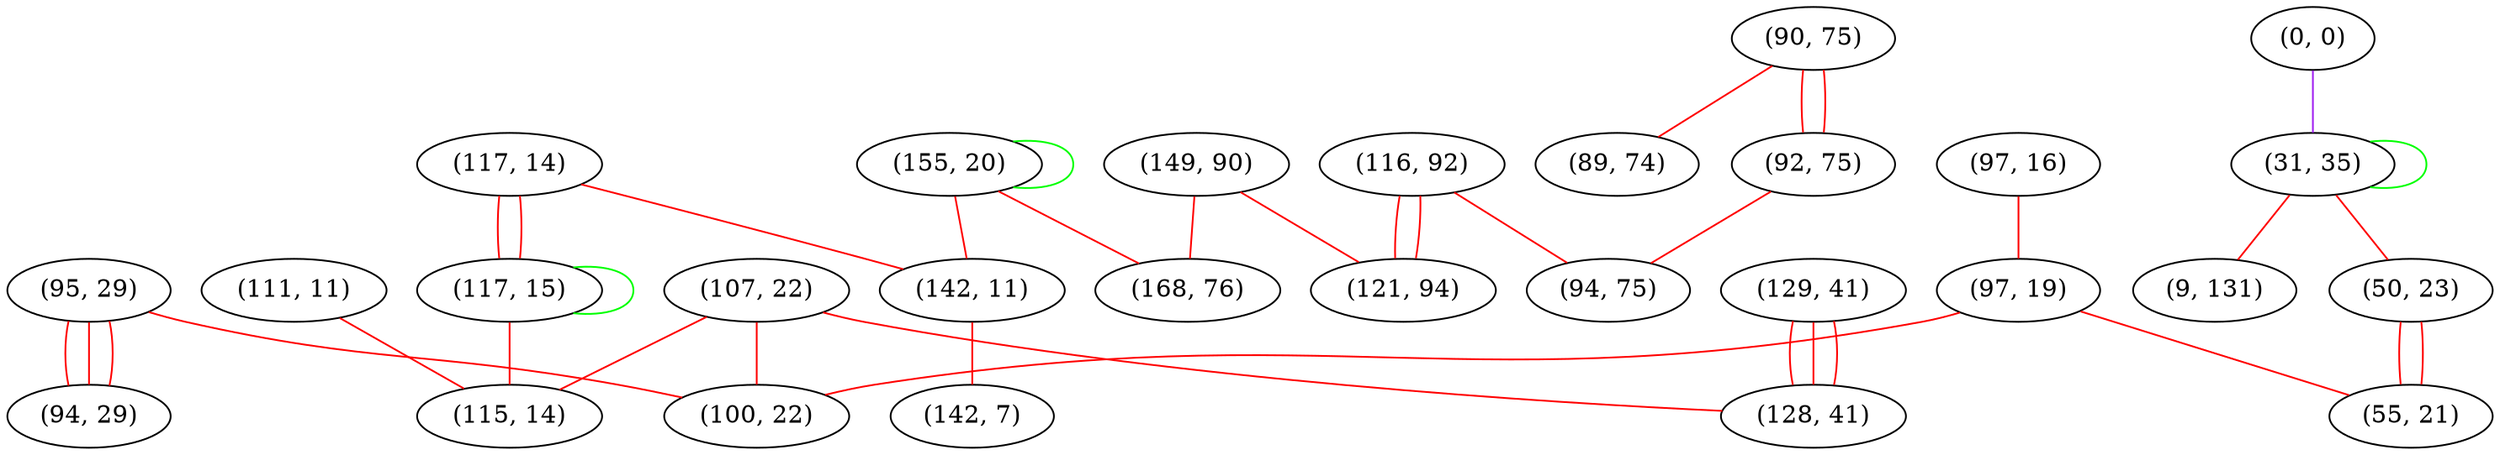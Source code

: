 graph "" {
"(95, 29)";
"(149, 90)";
"(97, 16)";
"(107, 22)";
"(111, 11)";
"(116, 92)";
"(90, 75)";
"(155, 20)";
"(89, 74)";
"(0, 0)";
"(97, 19)";
"(129, 41)";
"(31, 35)";
"(50, 23)";
"(117, 14)";
"(117, 15)";
"(121, 94)";
"(168, 76)";
"(9, 131)";
"(55, 21)";
"(115, 14)";
"(128, 41)";
"(94, 29)";
"(142, 11)";
"(92, 75)";
"(142, 7)";
"(94, 75)";
"(100, 22)";
"(95, 29)" -- "(100, 22)"  [color=red, key=0, weight=1];
"(95, 29)" -- "(94, 29)"  [color=red, key=0, weight=1];
"(95, 29)" -- "(94, 29)"  [color=red, key=1, weight=1];
"(95, 29)" -- "(94, 29)"  [color=red, key=2, weight=1];
"(149, 90)" -- "(121, 94)"  [color=red, key=0, weight=1];
"(149, 90)" -- "(168, 76)"  [color=red, key=0, weight=1];
"(97, 16)" -- "(97, 19)"  [color=red, key=0, weight=1];
"(107, 22)" -- "(128, 41)"  [color=red, key=0, weight=1];
"(107, 22)" -- "(100, 22)"  [color=red, key=0, weight=1];
"(107, 22)" -- "(115, 14)"  [color=red, key=0, weight=1];
"(111, 11)" -- "(115, 14)"  [color=red, key=0, weight=1];
"(116, 92)" -- "(94, 75)"  [color=red, key=0, weight=1];
"(116, 92)" -- "(121, 94)"  [color=red, key=0, weight=1];
"(116, 92)" -- "(121, 94)"  [color=red, key=1, weight=1];
"(90, 75)" -- "(89, 74)"  [color=red, key=0, weight=1];
"(90, 75)" -- "(92, 75)"  [color=red, key=0, weight=1];
"(90, 75)" -- "(92, 75)"  [color=red, key=1, weight=1];
"(155, 20)" -- "(142, 11)"  [color=red, key=0, weight=1];
"(155, 20)" -- "(155, 20)"  [color=green, key=0, weight=2];
"(155, 20)" -- "(168, 76)"  [color=red, key=0, weight=1];
"(0, 0)" -- "(31, 35)"  [color=purple, key=0, weight=4];
"(97, 19)" -- "(55, 21)"  [color=red, key=0, weight=1];
"(97, 19)" -- "(100, 22)"  [color=red, key=0, weight=1];
"(129, 41)" -- "(128, 41)"  [color=red, key=0, weight=1];
"(129, 41)" -- "(128, 41)"  [color=red, key=1, weight=1];
"(129, 41)" -- "(128, 41)"  [color=red, key=2, weight=1];
"(31, 35)" -- "(50, 23)"  [color=red, key=0, weight=1];
"(31, 35)" -- "(31, 35)"  [color=green, key=0, weight=2];
"(31, 35)" -- "(9, 131)"  [color=red, key=0, weight=1];
"(50, 23)" -- "(55, 21)"  [color=red, key=0, weight=1];
"(50, 23)" -- "(55, 21)"  [color=red, key=1, weight=1];
"(117, 14)" -- "(142, 11)"  [color=red, key=0, weight=1];
"(117, 14)" -- "(117, 15)"  [color=red, key=0, weight=1];
"(117, 14)" -- "(117, 15)"  [color=red, key=1, weight=1];
"(117, 15)" -- "(117, 15)"  [color=green, key=0, weight=2];
"(117, 15)" -- "(115, 14)"  [color=red, key=0, weight=1];
"(142, 11)" -- "(142, 7)"  [color=red, key=0, weight=1];
"(92, 75)" -- "(94, 75)"  [color=red, key=0, weight=1];
}
